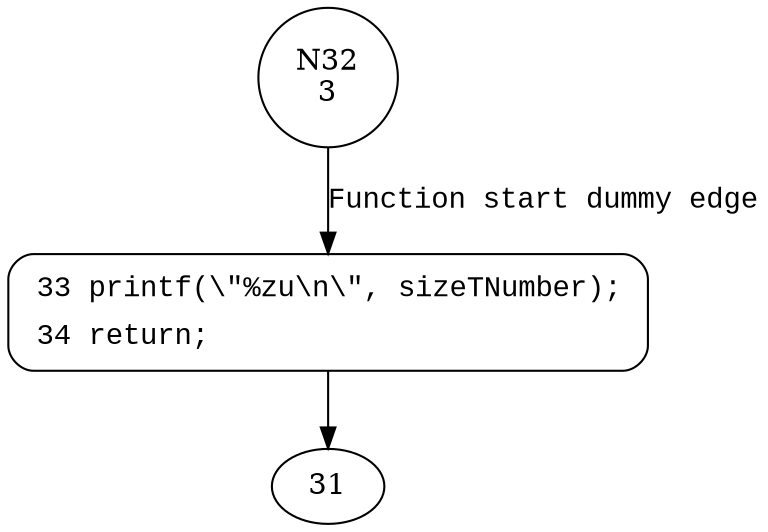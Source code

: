 digraph printSizeTLine {
32 [shape="circle" label="N32\n3"]
33 [shape="circle" label="N33\n2"]
33 [style="filled,bold" penwidth="1" fillcolor="white" fontname="Courier New" shape="Mrecord" label=<<table border="0" cellborder="0" cellpadding="3" bgcolor="white"><tr><td align="right">33</td><td align="left">printf(\&quot;%zu\n\&quot;, sizeTNumber);</td></tr><tr><td align="right">34</td><td align="left">return;</td></tr></table>>]
33 -> 31[label=""]
32 -> 33 [label="Function start dummy edge" fontname="Courier New"]
}